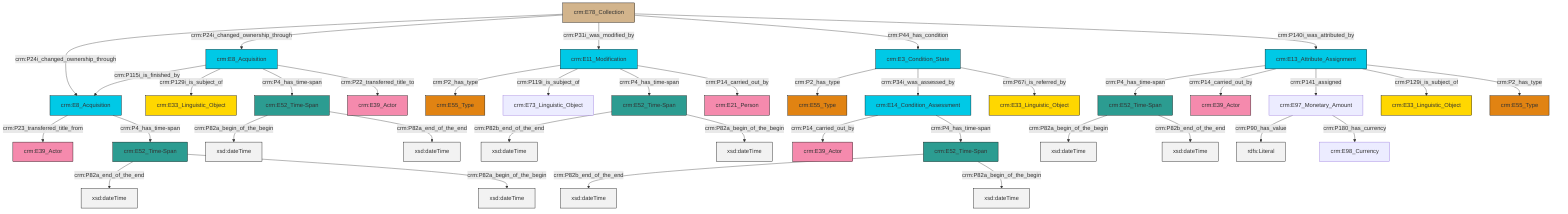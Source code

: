 graph TD
classDef Literal fill:#f2f2f2,stroke:#000000;
classDef CRM_Entity fill:#FFFFFF,stroke:#000000;
classDef Temporal_Entity fill:#00C9E6, stroke:#000000;
classDef Type fill:#E18312, stroke:#000000;
classDef Time-Span fill:#2C9C91, stroke:#000000;
classDef Appellation fill:#FFEB7F, stroke:#000000;
classDef Place fill:#008836, stroke:#000000;
classDef Persistent_Item fill:#B266B2, stroke:#000000;
classDef Conceptual_Object fill:#FFD700, stroke:#000000;
classDef Physical_Thing fill:#D2B48C, stroke:#000000;
classDef Actor fill:#f58aad, stroke:#000000;
classDef PC_Classes fill:#4ce600, stroke:#000000;
classDef Multi fill:#cccccc,stroke:#000000;

0["crm:E11_Modification"]:::Temporal_Entity -->|crm:P2_has_type| 1["crm:E55_Type"]:::Type
2["crm:E8_Acquisition"]:::Temporal_Entity -->|crm:P115i_is_finished_by| 3["crm:E8_Acquisition"]:::Temporal_Entity
0["crm:E11_Modification"]:::Temporal_Entity -->|crm:P119i_is_subject_of| 12["crm:E73_Linguistic_Object"]:::Default
4["crm:E13_Attribute_Assignment"]:::Temporal_Entity -->|crm:P4_has_time-span| 16["crm:E52_Time-Span"]:::Time-Span
17["crm:E78_Collection"]:::Physical_Thing -->|crm:P24i_changed_ownership_through| 3["crm:E8_Acquisition"]:::Temporal_Entity
18["crm:E52_Time-Span"]:::Time-Span -->|crm:P82b_end_of_the_end| 19[xsd:dateTime]:::Literal
0["crm:E11_Modification"]:::Temporal_Entity -->|crm:P4_has_time-span| 20["crm:E52_Time-Span"]:::Time-Span
4["crm:E13_Attribute_Assignment"]:::Temporal_Entity -->|crm:P14_carried_out_by| 21["crm:E39_Actor"]:::Actor
17["crm:E78_Collection"]:::Physical_Thing -->|crm:P24i_changed_ownership_through| 2["crm:E8_Acquisition"]:::Temporal_Entity
4["crm:E13_Attribute_Assignment"]:::Temporal_Entity -->|crm:P141_assigned| 22["crm:E97_Monetary_Amount"]:::Default
2["crm:E8_Acquisition"]:::Temporal_Entity -->|crm:P129i_is_subject_of| 23["crm:E33_Linguistic_Object"]:::Conceptual_Object
18["crm:E52_Time-Span"]:::Time-Span -->|crm:P82a_begin_of_the_begin| 24[xsd:dateTime]:::Literal
20["crm:E52_Time-Span"]:::Time-Span -->|crm:P82b_end_of_the_end| 28[xsd:dateTime]:::Literal
20["crm:E52_Time-Span"]:::Time-Span -->|crm:P82a_begin_of_the_begin| 29[xsd:dateTime]:::Literal
30["crm:E14_Condition_Assessment"]:::Temporal_Entity -->|crm:P14_carried_out_by| 31["crm:E39_Actor"]:::Actor
4["crm:E13_Attribute_Assignment"]:::Temporal_Entity -->|crm:P129i_is_subject_of| 14["crm:E33_Linguistic_Object"]:::Conceptual_Object
2["crm:E8_Acquisition"]:::Temporal_Entity -->|crm:P4_has_time-span| 35["crm:E52_Time-Span"]:::Time-Span
17["crm:E78_Collection"]:::Physical_Thing -->|crm:P31i_was_modified_by| 0["crm:E11_Modification"]:::Temporal_Entity
36["crm:E52_Time-Span"]:::Time-Span -->|crm:P82a_end_of_the_end| 37[xsd:dateTime]:::Literal
4["crm:E13_Attribute_Assignment"]:::Temporal_Entity -->|crm:P2_has_type| 8["crm:E55_Type"]:::Type
0["crm:E11_Modification"]:::Temporal_Entity -->|crm:P14_carried_out_by| 39["crm:E21_Person"]:::Actor
16["crm:E52_Time-Span"]:::Time-Span -->|crm:P82a_begin_of_the_begin| 40[xsd:dateTime]:::Literal
3["crm:E8_Acquisition"]:::Temporal_Entity -->|crm:P23_transferred_title_from| 41["crm:E39_Actor"]:::Actor
6["crm:E3_Condition_State"]:::Temporal_Entity -->|crm:P2_has_type| 32["crm:E55_Type"]:::Type
36["crm:E52_Time-Span"]:::Time-Span -->|crm:P82a_begin_of_the_begin| 43[xsd:dateTime]:::Literal
16["crm:E52_Time-Span"]:::Time-Span -->|crm:P82b_end_of_the_end| 46[xsd:dateTime]:::Literal
35["crm:E52_Time-Span"]:::Time-Span -->|crm:P82a_begin_of_the_begin| 53[xsd:dateTime]:::Literal
6["crm:E3_Condition_State"]:::Temporal_Entity -->|crm:P34i_was_assessed_by| 30["crm:E14_Condition_Assessment"]:::Temporal_Entity
35["crm:E52_Time-Span"]:::Time-Span -->|crm:P82a_end_of_the_end| 56[xsd:dateTime]:::Literal
22["crm:E97_Monetary_Amount"]:::Default -->|crm:P90_has_value| 57[rdfs:Literal]:::Literal
17["crm:E78_Collection"]:::Physical_Thing -->|crm:P44_has_condition| 6["crm:E3_Condition_State"]:::Temporal_Entity
30["crm:E14_Condition_Assessment"]:::Temporal_Entity -->|crm:P4_has_time-span| 18["crm:E52_Time-Span"]:::Time-Span
3["crm:E8_Acquisition"]:::Temporal_Entity -->|crm:P4_has_time-span| 36["crm:E52_Time-Span"]:::Time-Span
22["crm:E97_Monetary_Amount"]:::Default -->|crm:P180_has_currency| 25["crm:E98_Currency"]:::Default
17["crm:E78_Collection"]:::Physical_Thing -->|crm:P140i_was_attributed_by| 4["crm:E13_Attribute_Assignment"]:::Temporal_Entity
6["crm:E3_Condition_State"]:::Temporal_Entity -->|crm:P67i_is_referred_by| 49["crm:E33_Linguistic_Object"]:::Conceptual_Object
2["crm:E8_Acquisition"]:::Temporal_Entity -->|crm:P22_transferred_title_to| 47["crm:E39_Actor"]:::Actor
